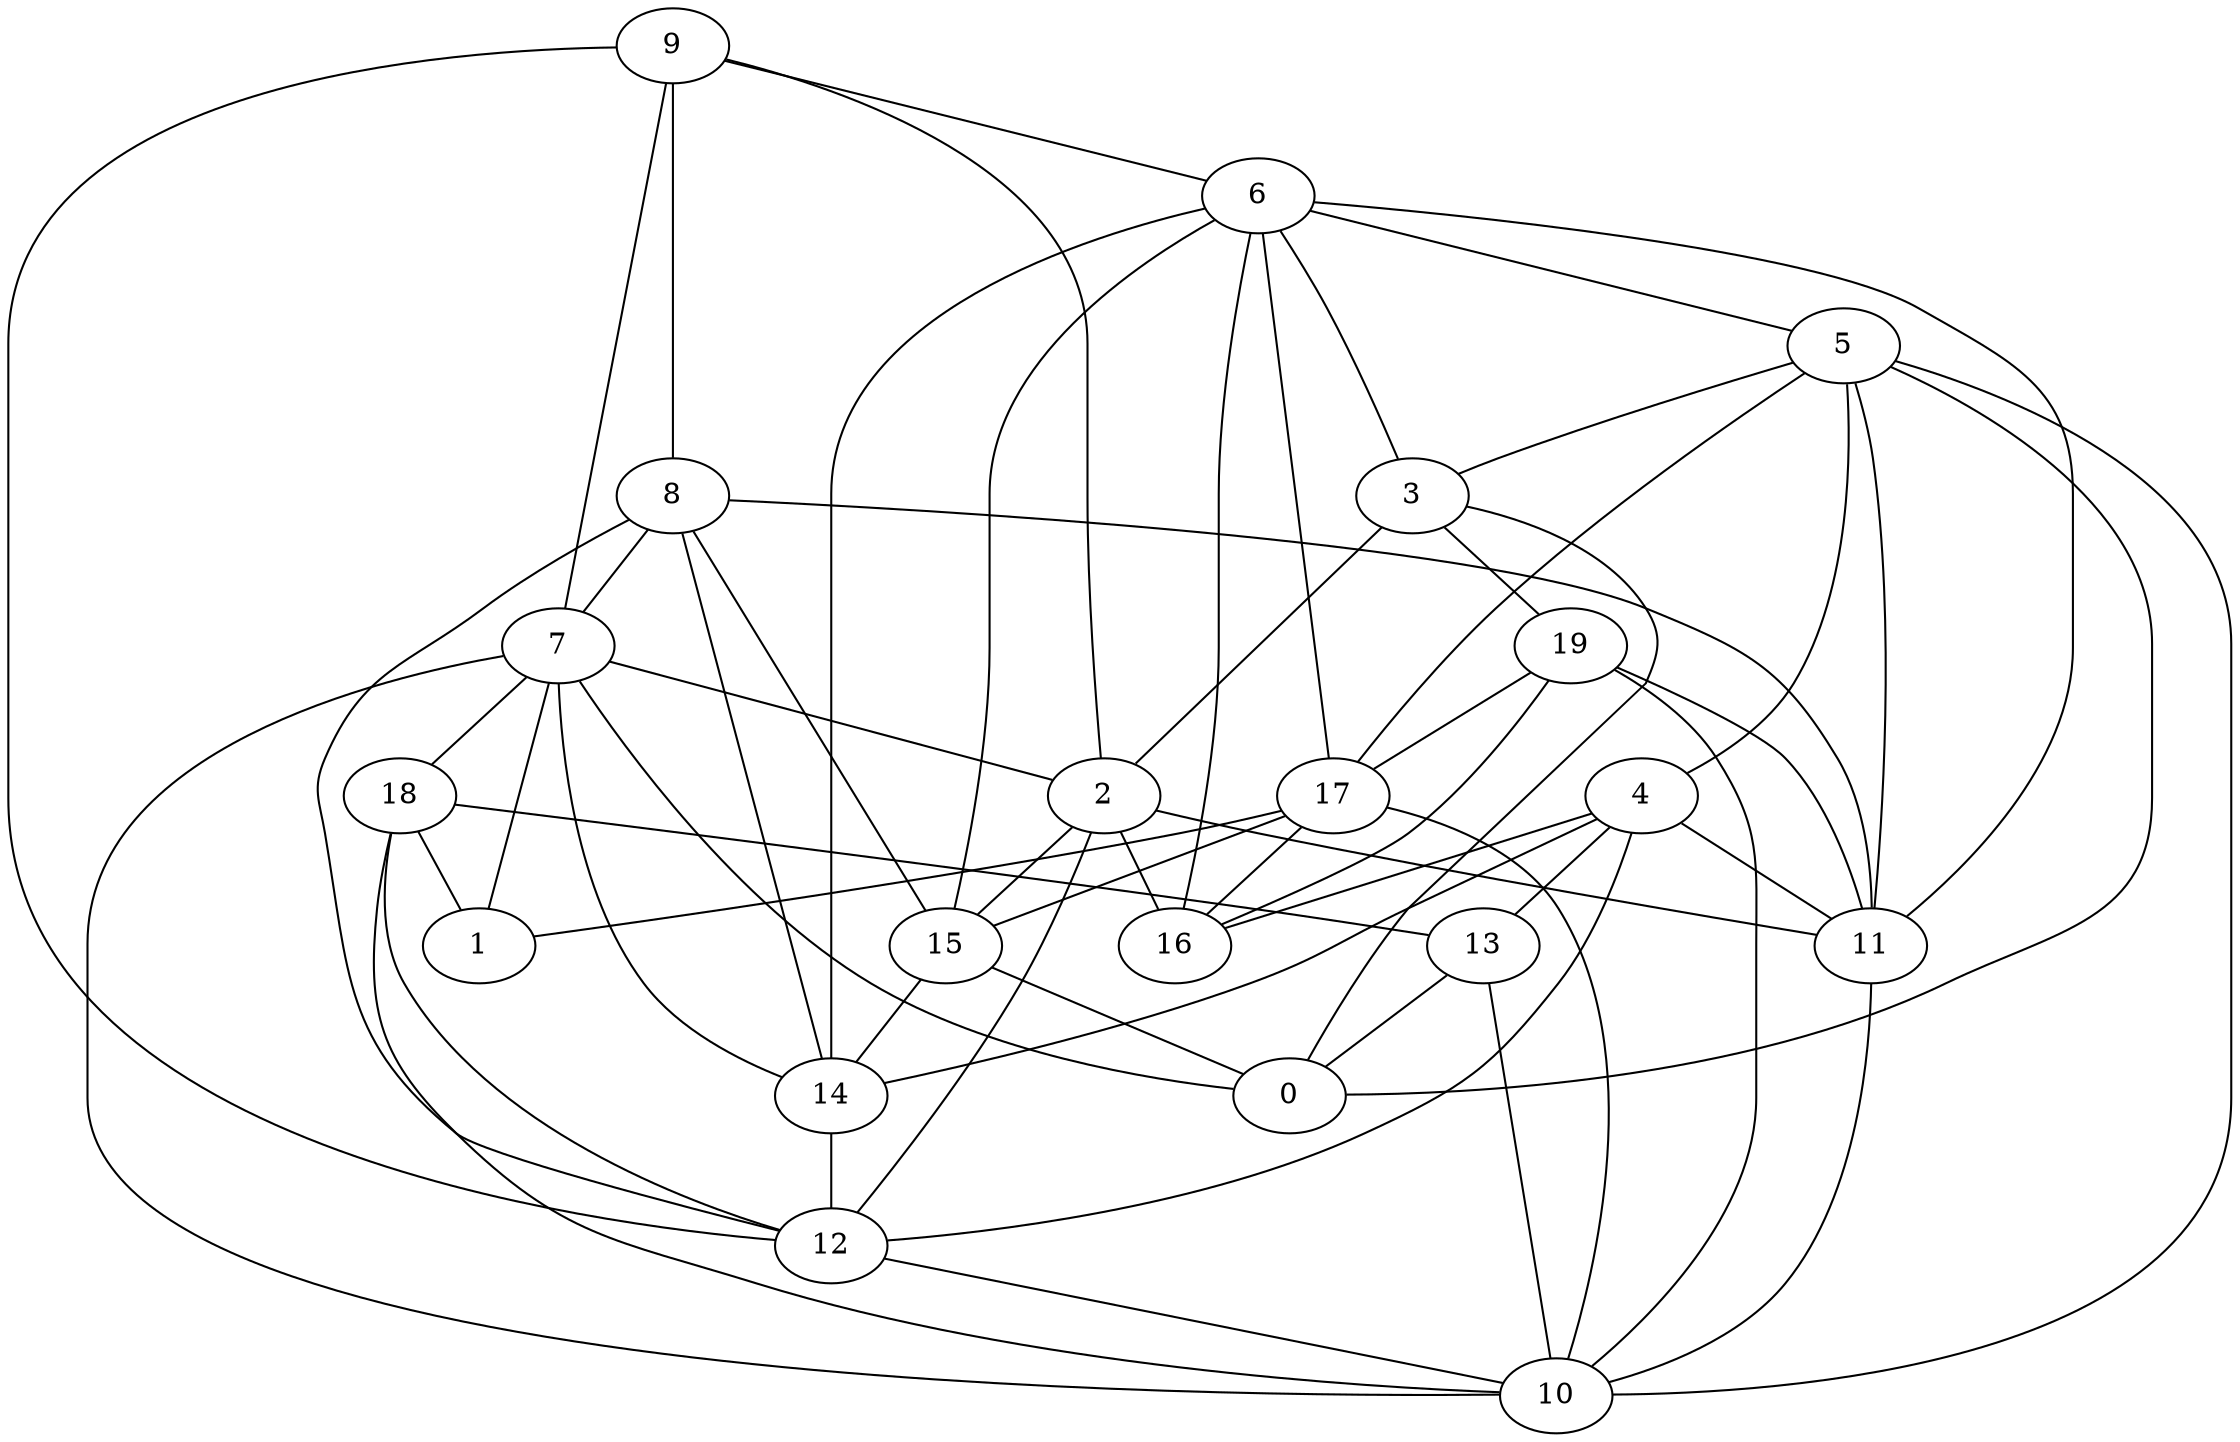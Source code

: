 digraph GG_graph {

subgraph G_graph {
edge [color = black]
"12" -> "10" [dir = none]
"5" -> "4" [dir = none]
"5" -> "0" [dir = none]
"5" -> "11" [dir = none]
"5" -> "17" [dir = none]
"13" -> "0" [dir = none]
"15" -> "0" [dir = none]
"18" -> "1" [dir = none]
"18" -> "10" [dir = none]
"18" -> "13" [dir = none]
"11" -> "10" [dir = none]
"2" -> "15" [dir = none]
"2" -> "11" [dir = none]
"9" -> "8" [dir = none]
"9" -> "7" [dir = none]
"9" -> "2" [dir = none]
"8" -> "7" [dir = none]
"8" -> "11" [dir = none]
"3" -> "2" [dir = none]
"3" -> "19" [dir = none]
"19" -> "11" [dir = none]
"19" -> "10" [dir = none]
"19" -> "16" [dir = none]
"6" -> "17" [dir = none]
"6" -> "14" [dir = none]
"6" -> "15" [dir = none]
"6" -> "3" [dir = none]
"14" -> "12" [dir = none]
"4" -> "16" [dir = none]
"4" -> "14" [dir = none]
"4" -> "12" [dir = none]
"17" -> "15" [dir = none]
"17" -> "10" [dir = none]
"7" -> "14" [dir = none]
"7" -> "18" [dir = none]
"7" -> "1" [dir = none]
"7" -> "10" [dir = none]
"7" -> "0" [dir = none]
"7" -> "2" [dir = none]
"4" -> "11" [dir = none]
"19" -> "17" [dir = none]
"18" -> "12" [dir = none]
"2" -> "12" [dir = none]
"2" -> "16" [dir = none]
"9" -> "12" [dir = none]
"6" -> "11" [dir = none]
"5" -> "3" [dir = none]
"9" -> "6" [dir = none]
"17" -> "1" [dir = none]
"8" -> "12" [dir = none]
"6" -> "5" [dir = none]
"13" -> "10" [dir = none]
"15" -> "14" [dir = none]
"6" -> "16" [dir = none]
"17" -> "16" [dir = none]
"3" -> "0" [dir = none]
"8" -> "14" [dir = none]
"4" -> "13" [dir = none]
"5" -> "10" [dir = none]
"8" -> "15" [dir = none]
}

}

